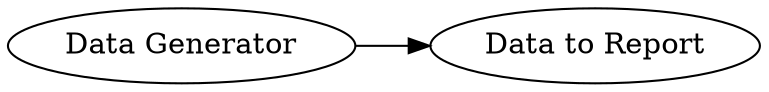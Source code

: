 digraph {
	"-4914873731807543517_1" [label="Data Generator"]
	"-4914873731807543517_2" [label="Data to Report"]
	"-4914873731807543517_1" -> "-4914873731807543517_2"
	rankdir=LR
}
